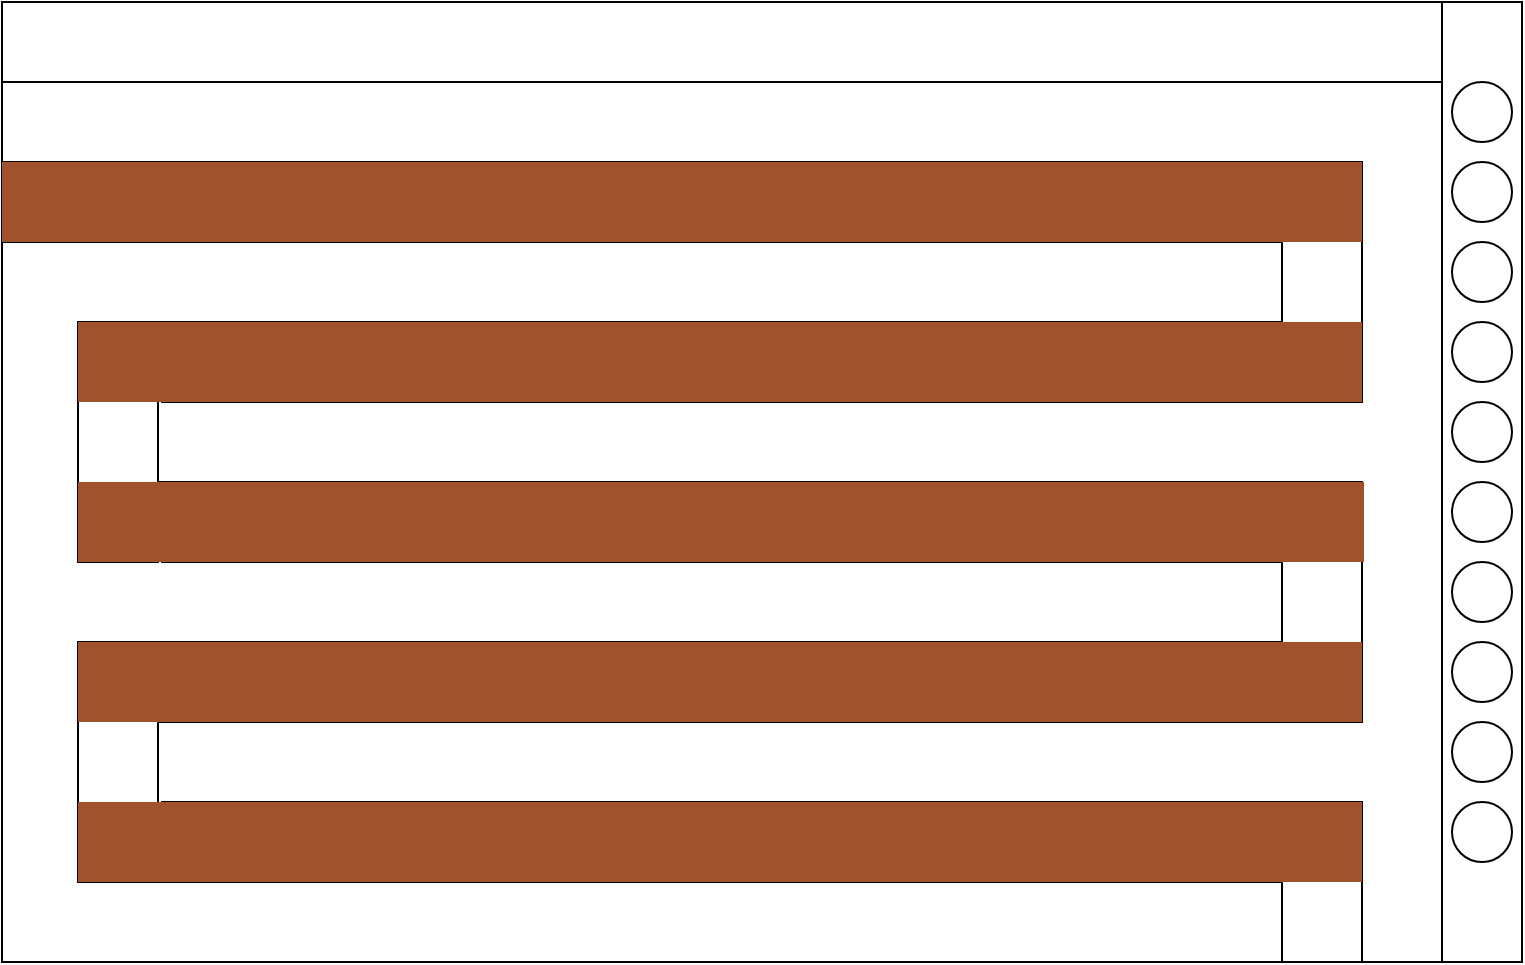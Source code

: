 <mxfile version="20.8.13" type="github">
  <diagram name="Page-1" id="zFE875iKLAENkuUcsFWu">
    <mxGraphModel dx="856" dy="800" grid="1" gridSize="10" guides="1" tooltips="1" connect="1" arrows="1" fold="1" page="1" pageScale="1" pageWidth="850" pageHeight="1100" math="0" shadow="0">
      <root>
        <mxCell id="0" />
        <mxCell id="1" parent="0" />
        <mxCell id="jQFUmVb1L2Z8zy5BHqim-1" value="" style="swimlane;startSize=0;" vertex="1" parent="1">
          <mxGeometry x="40" y="160" width="760" height="480" as="geometry" />
        </mxCell>
        <mxCell id="jQFUmVb1L2Z8zy5BHqim-5" value="" style="rounded=0;whiteSpace=wrap;html=1;" vertex="1" parent="jQFUmVb1L2Z8zy5BHqim-1">
          <mxGeometry width="760" height="40" as="geometry" />
        </mxCell>
        <mxCell id="jQFUmVb1L2Z8zy5BHqim-6" value="" style="shape=image;html=1;verticalAlign=top;verticalLabelPosition=bottom;labelBackgroundColor=#ffffff;imageAspect=0;aspect=fixed;image=https://cdn3.iconfinder.com/data/icons/arrows-set-12/512/reset-128.png" vertex="1" parent="jQFUmVb1L2Z8zy5BHqim-1">
          <mxGeometry x="10" y="6" width="28" height="28" as="geometry" />
        </mxCell>
        <mxCell id="jQFUmVb1L2Z8zy5BHqim-7" value="" style="rounded=0;whiteSpace=wrap;html=1;" vertex="1" parent="jQFUmVb1L2Z8zy5BHqim-1">
          <mxGeometry x="720" width="40" height="480" as="geometry" />
        </mxCell>
        <mxCell id="jQFUmVb1L2Z8zy5BHqim-8" value="" style="ellipse;whiteSpace=wrap;html=1;aspect=fixed;" vertex="1" parent="jQFUmVb1L2Z8zy5BHqim-1">
          <mxGeometry x="725" y="40" width="30" height="30" as="geometry" />
        </mxCell>
        <mxCell id="jQFUmVb1L2Z8zy5BHqim-9" value="" style="ellipse;whiteSpace=wrap;html=1;aspect=fixed;" vertex="1" parent="jQFUmVb1L2Z8zy5BHqim-1">
          <mxGeometry x="725" y="80" width="30" height="30" as="geometry" />
        </mxCell>
        <mxCell id="jQFUmVb1L2Z8zy5BHqim-10" value="" style="ellipse;whiteSpace=wrap;html=1;aspect=fixed;" vertex="1" parent="jQFUmVb1L2Z8zy5BHqim-1">
          <mxGeometry x="725" y="120" width="30" height="30" as="geometry" />
        </mxCell>
        <mxCell id="jQFUmVb1L2Z8zy5BHqim-11" value="" style="ellipse;whiteSpace=wrap;html=1;aspect=fixed;" vertex="1" parent="jQFUmVb1L2Z8zy5BHqim-1">
          <mxGeometry x="725" y="160" width="30" height="30" as="geometry" />
        </mxCell>
        <mxCell id="jQFUmVb1L2Z8zy5BHqim-12" value="" style="ellipse;whiteSpace=wrap;html=1;aspect=fixed;" vertex="1" parent="jQFUmVb1L2Z8zy5BHqim-1">
          <mxGeometry x="725" y="200" width="30" height="30" as="geometry" />
        </mxCell>
        <mxCell id="jQFUmVb1L2Z8zy5BHqim-13" value="" style="ellipse;whiteSpace=wrap;html=1;aspect=fixed;" vertex="1" parent="jQFUmVb1L2Z8zy5BHqim-1">
          <mxGeometry x="725" y="240" width="30" height="30" as="geometry" />
        </mxCell>
        <mxCell id="jQFUmVb1L2Z8zy5BHqim-14" value="" style="ellipse;whiteSpace=wrap;html=1;aspect=fixed;" vertex="1" parent="jQFUmVb1L2Z8zy5BHqim-1">
          <mxGeometry x="725" y="280" width="30" height="30" as="geometry" />
        </mxCell>
        <mxCell id="jQFUmVb1L2Z8zy5BHqim-15" value="" style="ellipse;whiteSpace=wrap;html=1;aspect=fixed;" vertex="1" parent="jQFUmVb1L2Z8zy5BHqim-1">
          <mxGeometry x="725" y="320" width="30" height="30" as="geometry" />
        </mxCell>
        <mxCell id="jQFUmVb1L2Z8zy5BHqim-16" value="" style="ellipse;whiteSpace=wrap;html=1;aspect=fixed;" vertex="1" parent="jQFUmVb1L2Z8zy5BHqim-1">
          <mxGeometry x="725" y="360" width="30" height="30" as="geometry" />
        </mxCell>
        <mxCell id="jQFUmVb1L2Z8zy5BHqim-17" value="" style="ellipse;whiteSpace=wrap;html=1;aspect=fixed;" vertex="1" parent="jQFUmVb1L2Z8zy5BHqim-1">
          <mxGeometry x="725" y="400" width="30" height="30" as="geometry" />
        </mxCell>
        <mxCell id="jQFUmVb1L2Z8zy5BHqim-88" value="" style="shape=partialRectangle;whiteSpace=wrap;html=1;top=0;bottom=0;fillColor=none;direction=south;" vertex="1" parent="jQFUmVb1L2Z8zy5BHqim-1">
          <mxGeometry y="80" width="640" height="40" as="geometry" />
        </mxCell>
        <mxCell id="jQFUmVb1L2Z8zy5BHqim-90" value="" style="shape=partialRectangle;whiteSpace=wrap;html=1;bottom=0;right=0;fillColor=none;rotation=90;" vertex="1" parent="jQFUmVb1L2Z8zy5BHqim-1">
          <mxGeometry x="590" y="110" width="120" height="60" as="geometry" />
        </mxCell>
        <mxCell id="jQFUmVb1L2Z8zy5BHqim-91" value="" style="shape=partialRectangle;whiteSpace=wrap;html=1;bottom=0;right=0;fillColor=none;rotation=90;direction=south;" vertex="1" parent="jQFUmVb1L2Z8zy5BHqim-1">
          <mxGeometry x="582.5" y="102.5" width="40" height="75" as="geometry" />
        </mxCell>
        <mxCell id="jQFUmVb1L2Z8zy5BHqim-93" value="" style="shape=partialRectangle;whiteSpace=wrap;html=1;top=0;left=0;fillColor=none;" vertex="1" parent="jQFUmVb1L2Z8zy5BHqim-1">
          <mxGeometry x="560" y="160" width="120" height="40" as="geometry" />
        </mxCell>
        <mxCell id="jQFUmVb1L2Z8zy5BHqim-94" value="" style="shape=partialRectangle;whiteSpace=wrap;html=1;top=0;bottom=0;fillColor=none;direction=south;" vertex="1" parent="jQFUmVb1L2Z8zy5BHqim-1">
          <mxGeometry x="80" y="160" width="502.5" height="40" as="geometry" />
        </mxCell>
        <mxCell id="jQFUmVb1L2Z8zy5BHqim-95" value="" style="shape=partialRectangle;whiteSpace=wrap;html=1;bottom=0;right=0;fillColor=none;" vertex="1" parent="jQFUmVb1L2Z8zy5BHqim-1">
          <mxGeometry x="38" y="160" width="120" height="120" as="geometry" />
        </mxCell>
        <mxCell id="jQFUmVb1L2Z8zy5BHqim-96" value="" style="shape=partialRectangle;whiteSpace=wrap;html=1;top=0;bottom=0;fillColor=none;direction=south;" vertex="1" parent="jQFUmVb1L2Z8zy5BHqim-1">
          <mxGeometry x="80" y="240" width="560" height="40" as="geometry" />
        </mxCell>
        <mxCell id="jQFUmVb1L2Z8zy5BHqim-98" value="" style="shape=partialRectangle;whiteSpace=wrap;html=1;top=0;bottom=0;fillColor=none;direction=south;" vertex="1" parent="jQFUmVb1L2Z8zy5BHqim-1">
          <mxGeometry x="80" y="320" width="560" height="40" as="geometry" />
        </mxCell>
        <mxCell id="jQFUmVb1L2Z8zy5BHqim-99" value="" style="shape=partialRectangle;whiteSpace=wrap;html=1;top=0;bottom=0;fillColor=none;direction=south;" vertex="1" parent="jQFUmVb1L2Z8zy5BHqim-1">
          <mxGeometry x="80" y="400" width="560" height="40" as="geometry" />
        </mxCell>
        <mxCell id="jQFUmVb1L2Z8zy5BHqim-100" value="" style="shape=partialRectangle;whiteSpace=wrap;html=1;top=0;left=0;fillColor=none;" vertex="1" parent="jQFUmVb1L2Z8zy5BHqim-1">
          <mxGeometry x="530" y="280" width="110" height="40" as="geometry" />
        </mxCell>
        <mxCell id="jQFUmVb1L2Z8zy5BHqim-101" value="" style="shape=partialRectangle;whiteSpace=wrap;html=1;top=0;left=0;fillColor=none;" vertex="1" parent="jQFUmVb1L2Z8zy5BHqim-1">
          <mxGeometry x="570" y="320" width="110" height="40" as="geometry" />
        </mxCell>
        <mxCell id="jQFUmVb1L2Z8zy5BHqim-102" value="" style="shape=partialRectangle;whiteSpace=wrap;html=1;top=0;left=0;fillColor=none;direction=south;" vertex="1" parent="jQFUmVb1L2Z8zy5BHqim-1">
          <mxGeometry x="38" y="170" width="40" height="110" as="geometry" />
        </mxCell>
        <mxCell id="jQFUmVb1L2Z8zy5BHqim-103" value="" style="shape=partialRectangle;whiteSpace=wrap;html=1;top=0;left=0;fillColor=none;direction=south;" vertex="1" parent="jQFUmVb1L2Z8zy5BHqim-1">
          <mxGeometry x="78" y="200" width="40" height="40" as="geometry" />
        </mxCell>
        <mxCell id="jQFUmVb1L2Z8zy5BHqim-104" value="" style="shape=partialRectangle;whiteSpace=wrap;html=1;bottom=0;right=0;fillColor=none;direction=south;" vertex="1" parent="jQFUmVb1L2Z8zy5BHqim-1">
          <mxGeometry x="620" y="240" width="60" height="120" as="geometry" />
        </mxCell>
        <mxCell id="jQFUmVb1L2Z8zy5BHqim-105" value="" style="shape=partialRectangle;whiteSpace=wrap;html=1;bottom=0;right=0;fillColor=none;direction=north;" vertex="1" parent="jQFUmVb1L2Z8zy5BHqim-1">
          <mxGeometry x="38" y="320" width="60" height="120" as="geometry" />
        </mxCell>
        <mxCell id="jQFUmVb1L2Z8zy5BHqim-106" value="" style="shape=partialRectangle;whiteSpace=wrap;html=1;top=0;left=0;fillColor=none;direction=west;" vertex="1" parent="jQFUmVb1L2Z8zy5BHqim-1">
          <mxGeometry x="78" y="360" width="120" height="40" as="geometry" />
        </mxCell>
        <mxCell id="jQFUmVb1L2Z8zy5BHqim-107" value="" style="shape=partialRectangle;whiteSpace=wrap;html=1;top=0;left=0;fillColor=none;direction=west;" vertex="1" parent="jQFUmVb1L2Z8zy5BHqim-1">
          <mxGeometry x="38" y="320" width="120" height="40" as="geometry" />
        </mxCell>
        <mxCell id="jQFUmVb1L2Z8zy5BHqim-108" value="" style="shape=partialRectangle;whiteSpace=wrap;html=1;bottom=0;right=0;fillColor=none;direction=south;" vertex="1" parent="jQFUmVb1L2Z8zy5BHqim-1">
          <mxGeometry x="622.5" y="400" width="57.5" height="80" as="geometry" />
        </mxCell>
        <mxCell id="jQFUmVb1L2Z8zy5BHqim-109" value="" style="shape=partialRectangle;whiteSpace=wrap;html=1;bottom=0;right=0;fillColor=none;direction=south;" vertex="1" parent="jQFUmVb1L2Z8zy5BHqim-1">
          <mxGeometry x="582.5" y="440" width="57.5" height="40" as="geometry" />
        </mxCell>
        <mxCell id="jQFUmVb1L2Z8zy5BHqim-110" value="" style="rounded=0;whiteSpace=wrap;html=1;fillColor=#a0522d;fontColor=#ffffff;strokeColor=none;" vertex="1" parent="jQFUmVb1L2Z8zy5BHqim-1">
          <mxGeometry y="80" width="680" height="40" as="geometry" />
        </mxCell>
        <mxCell id="jQFUmVb1L2Z8zy5BHqim-111" value="" style="rounded=0;whiteSpace=wrap;html=1;fillColor=#a0522d;fontColor=#ffffff;strokeColor=none;" vertex="1" parent="jQFUmVb1L2Z8zy5BHqim-1">
          <mxGeometry x="38" y="160" width="642" height="40" as="geometry" />
        </mxCell>
        <mxCell id="jQFUmVb1L2Z8zy5BHqim-113" value="" style="rounded=0;whiteSpace=wrap;html=1;fillColor=#a0522d;fontColor=#ffffff;strokeColor=none;" vertex="1" parent="jQFUmVb1L2Z8zy5BHqim-1">
          <mxGeometry x="38" y="240" width="640" height="40" as="geometry" />
        </mxCell>
        <mxCell id="jQFUmVb1L2Z8zy5BHqim-114" value="" style="rounded=0;whiteSpace=wrap;html=1;fillColor=#a0522d;fontColor=#ffffff;strokeColor=none;" vertex="1" parent="jQFUmVb1L2Z8zy5BHqim-1">
          <mxGeometry x="39" y="240" width="642" height="40" as="geometry" />
        </mxCell>
        <mxCell id="jQFUmVb1L2Z8zy5BHqim-115" value="" style="rounded=0;whiteSpace=wrap;html=1;fillColor=#a0522d;fontColor=#ffffff;strokeColor=none;" vertex="1" parent="jQFUmVb1L2Z8zy5BHqim-1">
          <mxGeometry x="38" y="320" width="642" height="40" as="geometry" />
        </mxCell>
        <mxCell id="jQFUmVb1L2Z8zy5BHqim-116" value="" style="rounded=0;whiteSpace=wrap;html=1;fillColor=#a0522d;fontColor=#ffffff;strokeColor=none;" vertex="1" parent="jQFUmVb1L2Z8zy5BHqim-1">
          <mxGeometry x="38" y="400" width="642" height="40" as="geometry" />
        </mxCell>
      </root>
    </mxGraphModel>
  </diagram>
</mxfile>

